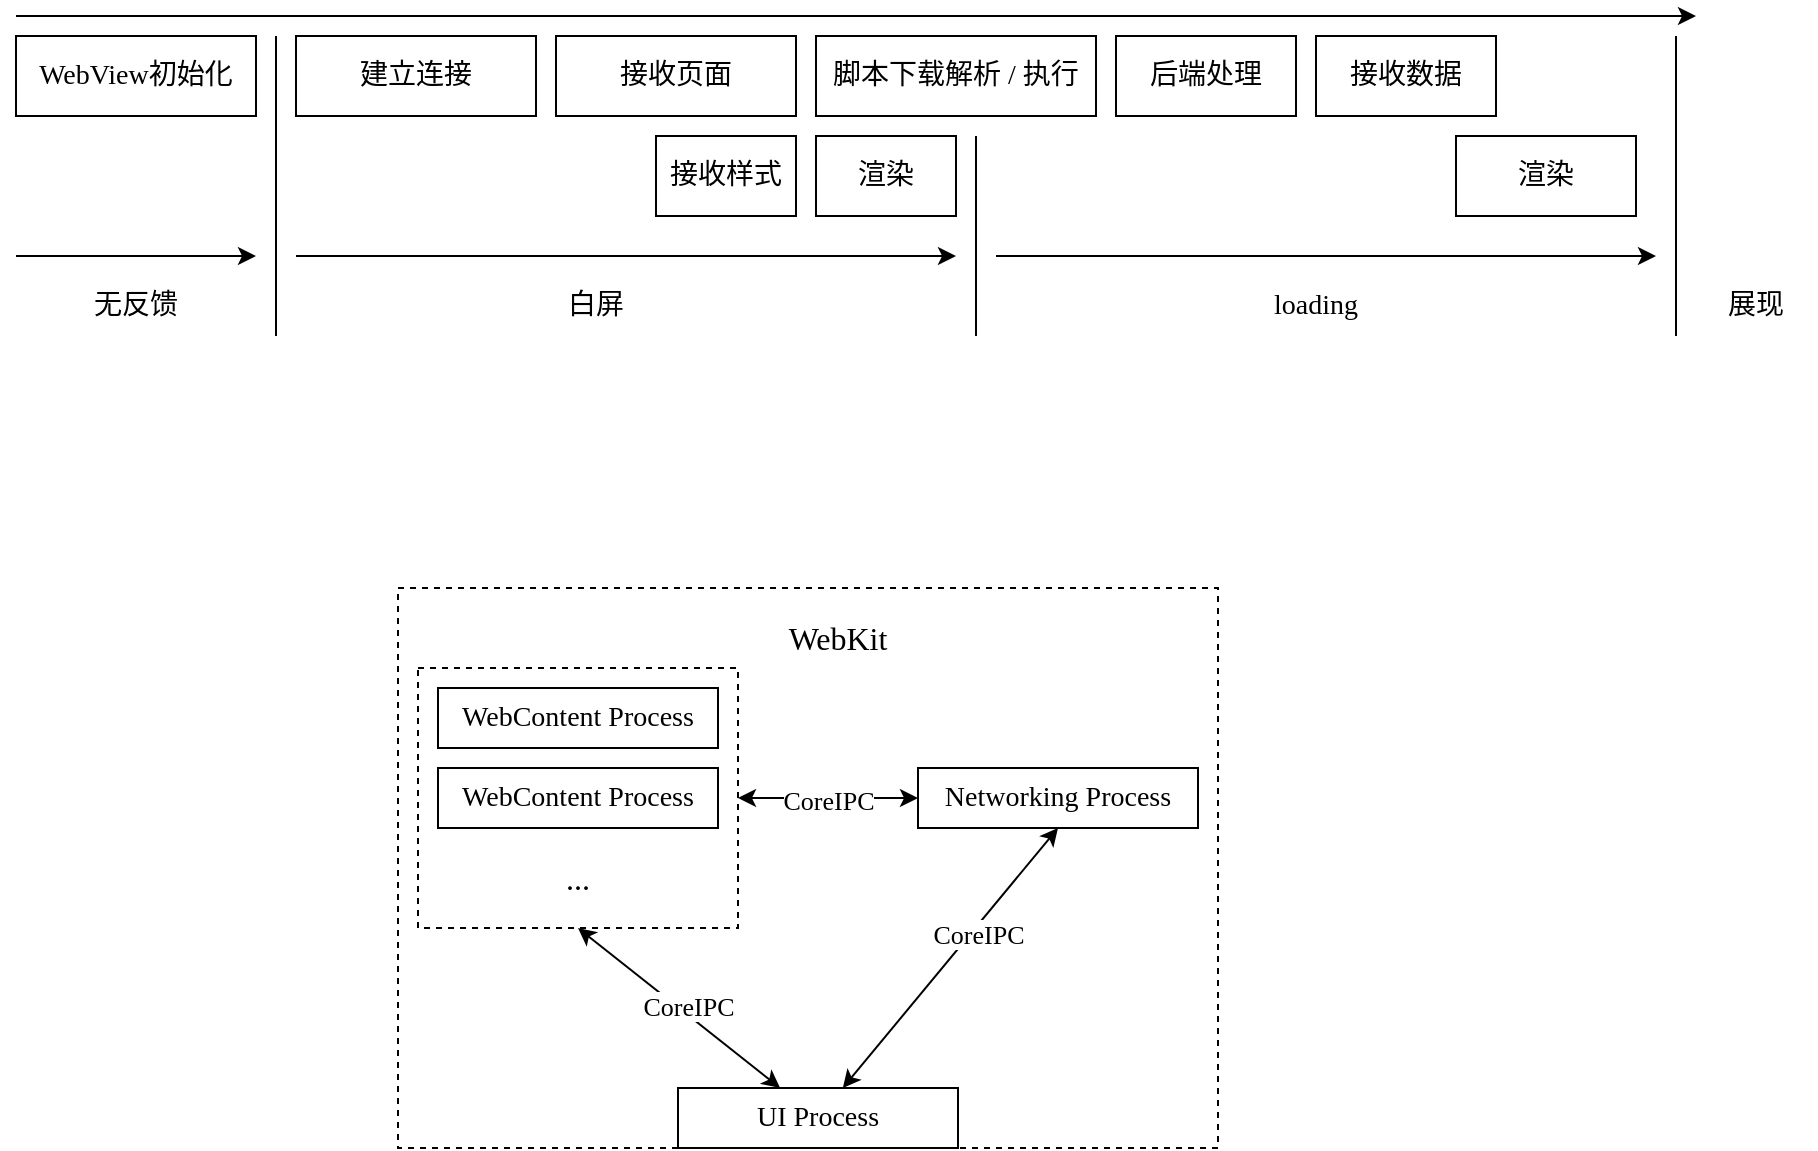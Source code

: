 <mxfile version="20.8.3" type="github">
  <diagram id="prtHgNgQTEPvFCAcTncT" name="Page-1">
    <mxGraphModel dx="1024" dy="496" grid="0" gridSize="10" guides="1" tooltips="1" connect="1" arrows="1" fold="1" page="0" pageScale="1" pageWidth="827" pageHeight="1169" math="0" shadow="0">
      <root>
        <mxCell id="0" />
        <mxCell id="1" parent="0" />
        <mxCell id="BCb-Wsckc3-ovvhmENYA-1" value="" style="endArrow=classic;html=1;rounded=0;" parent="1" edge="1">
          <mxGeometry width="50" height="50" relative="1" as="geometry">
            <mxPoint x="79" y="234" as="sourcePoint" />
            <mxPoint x="919" y="234" as="targetPoint" />
          </mxGeometry>
        </mxCell>
        <mxCell id="BCb-Wsckc3-ovvhmENYA-2" value="WebView初始化" style="rounded=0;whiteSpace=wrap;html=1;fontSize=14;fontFamily=Times New Roman;" parent="1" vertex="1">
          <mxGeometry x="79" y="244" width="120" height="40" as="geometry" />
        </mxCell>
        <mxCell id="BCb-Wsckc3-ovvhmENYA-3" value="建立连接" style="rounded=0;whiteSpace=wrap;html=1;fontSize=14;fontFamily=Times New Roman;" parent="1" vertex="1">
          <mxGeometry x="219" y="244" width="120" height="40" as="geometry" />
        </mxCell>
        <mxCell id="BCb-Wsckc3-ovvhmENYA-4" value="" style="endArrow=none;html=1;rounded=0;fontFamily=Times New Roman;fontSize=14;" parent="1" edge="1">
          <mxGeometry width="50" height="50" relative="1" as="geometry">
            <mxPoint x="209" y="394" as="sourcePoint" />
            <mxPoint x="209" y="244" as="targetPoint" />
          </mxGeometry>
        </mxCell>
        <mxCell id="BCb-Wsckc3-ovvhmENYA-5" value="" style="endArrow=classic;html=1;rounded=0;fontFamily=Times New Roman;fontSize=14;" parent="1" edge="1">
          <mxGeometry width="50" height="50" relative="1" as="geometry">
            <mxPoint x="79" y="354" as="sourcePoint" />
            <mxPoint x="199" y="354" as="targetPoint" />
          </mxGeometry>
        </mxCell>
        <mxCell id="BCb-Wsckc3-ovvhmENYA-6" value="无反馈" style="text;html=1;strokeColor=none;fillColor=none;align=center;verticalAlign=middle;whiteSpace=wrap;rounded=0;fontFamily=Times New Roman;fontSize=14;" parent="1" vertex="1">
          <mxGeometry x="109" y="364" width="60" height="30" as="geometry" />
        </mxCell>
        <mxCell id="6hZXc3N0psQglXJOi1we-1" value="接收页面" style="rounded=0;whiteSpace=wrap;html=1;fontSize=14;fontFamily=Times New Roman;" parent="1" vertex="1">
          <mxGeometry x="349" y="244" width="120" height="40" as="geometry" />
        </mxCell>
        <mxCell id="6hZXc3N0psQglXJOi1we-2" value="接收样式" style="rounded=0;whiteSpace=wrap;html=1;fontSize=14;fontFamily=Times New Roman;" parent="1" vertex="1">
          <mxGeometry x="399" y="294" width="70" height="40" as="geometry" />
        </mxCell>
        <mxCell id="6hZXc3N0psQglXJOi1we-3" value="渲染" style="rounded=0;whiteSpace=wrap;html=1;fontSize=14;fontFamily=Times New Roman;" parent="1" vertex="1">
          <mxGeometry x="479" y="294" width="70" height="40" as="geometry" />
        </mxCell>
        <mxCell id="6hZXc3N0psQglXJOi1we-4" value="" style="endArrow=none;html=1;rounded=0;fontFamily=Times New Roman;fontSize=14;" parent="1" edge="1">
          <mxGeometry width="50" height="50" relative="1" as="geometry">
            <mxPoint x="559" y="394" as="sourcePoint" />
            <mxPoint x="559" y="294" as="targetPoint" />
          </mxGeometry>
        </mxCell>
        <mxCell id="6hZXc3N0psQglXJOi1we-5" value="" style="endArrow=classic;html=1;rounded=0;fontFamily=Times New Roman;fontSize=14;" parent="1" edge="1">
          <mxGeometry width="50" height="50" relative="1" as="geometry">
            <mxPoint x="219" y="354" as="sourcePoint" />
            <mxPoint x="549" y="354" as="targetPoint" />
          </mxGeometry>
        </mxCell>
        <mxCell id="6hZXc3N0psQglXJOi1we-6" value="白屏" style="text;html=1;strokeColor=none;fillColor=none;align=center;verticalAlign=middle;whiteSpace=wrap;rounded=0;fontFamily=Times New Roman;fontSize=14;" parent="1" vertex="1">
          <mxGeometry x="339" y="364" width="60" height="30" as="geometry" />
        </mxCell>
        <mxCell id="6hZXc3N0psQglXJOi1we-8" value="脚本下载解析 / 执行" style="rounded=0;whiteSpace=wrap;html=1;fontSize=14;fontFamily=Times New Roman;" parent="1" vertex="1">
          <mxGeometry x="479" y="244" width="140" height="40" as="geometry" />
        </mxCell>
        <mxCell id="6hZXc3N0psQglXJOi1we-9" value="后端处理" style="rounded=0;whiteSpace=wrap;html=1;fontSize=14;fontFamily=Times New Roman;" parent="1" vertex="1">
          <mxGeometry x="629" y="244" width="90" height="40" as="geometry" />
        </mxCell>
        <mxCell id="6hZXc3N0psQglXJOi1we-10" value="接收数据" style="rounded=0;whiteSpace=wrap;html=1;fontSize=14;fontFamily=Times New Roman;" parent="1" vertex="1">
          <mxGeometry x="729" y="244" width="90" height="40" as="geometry" />
        </mxCell>
        <mxCell id="6hZXc3N0psQglXJOi1we-11" value="渲染" style="rounded=0;whiteSpace=wrap;html=1;fontSize=14;fontFamily=Times New Roman;" parent="1" vertex="1">
          <mxGeometry x="799" y="294" width="90" height="40" as="geometry" />
        </mxCell>
        <mxCell id="6hZXc3N0psQglXJOi1we-12" value="" style="endArrow=classic;html=1;rounded=0;fontFamily=Times New Roman;fontSize=14;" parent="1" edge="1">
          <mxGeometry width="50" height="50" relative="1" as="geometry">
            <mxPoint x="569" y="354" as="sourcePoint" />
            <mxPoint x="899" y="354" as="targetPoint" />
          </mxGeometry>
        </mxCell>
        <mxCell id="6hZXc3N0psQglXJOi1we-13" value="loading" style="text;html=1;strokeColor=none;fillColor=none;align=center;verticalAlign=middle;whiteSpace=wrap;rounded=0;fontFamily=Times New Roman;fontSize=14;" parent="1" vertex="1">
          <mxGeometry x="699" y="364" width="60" height="30" as="geometry" />
        </mxCell>
        <mxCell id="6hZXc3N0psQglXJOi1we-14" value="" style="endArrow=none;html=1;rounded=0;fontFamily=Times New Roman;fontSize=14;" parent="1" edge="1">
          <mxGeometry width="50" height="50" relative="1" as="geometry">
            <mxPoint x="909" y="394" as="sourcePoint" />
            <mxPoint x="909" y="244" as="targetPoint" />
            <Array as="points" />
          </mxGeometry>
        </mxCell>
        <mxCell id="6hZXc3N0psQglXJOi1we-15" value="展现" style="text;html=1;strokeColor=none;fillColor=none;align=center;verticalAlign=middle;whiteSpace=wrap;rounded=0;fontFamily=Times New Roman;fontSize=14;" parent="1" vertex="1">
          <mxGeometry x="919" y="364" width="60" height="30" as="geometry" />
        </mxCell>
        <mxCell id="6hZXc3N0psQglXJOi1we-16" value="" style="rounded=0;whiteSpace=wrap;html=1;labelBorderColor=none;dashed=1;" parent="1" vertex="1">
          <mxGeometry x="270" y="520" width="410" height="280" as="geometry" />
        </mxCell>
        <mxCell id="6hZXc3N0psQglXJOi1we-18" value="WebKit" style="text;html=1;strokeColor=none;fillColor=none;align=center;verticalAlign=middle;whiteSpace=wrap;rounded=0;fontFamily=Times New Roman;fontSize=16;" parent="1" vertex="1">
          <mxGeometry x="460" y="530" width="60" height="30" as="geometry" />
        </mxCell>
        <mxCell id="6hZXc3N0psQglXJOi1we-19" value="" style="rounded=0;whiteSpace=wrap;html=1;labelBorderColor=none;dashed=1;" parent="1" vertex="1">
          <mxGeometry x="280" y="560" width="160" height="130" as="geometry" />
        </mxCell>
        <mxCell id="6hZXc3N0psQglXJOi1we-22" value="WebContent Process" style="rounded=0;whiteSpace=wrap;html=1;labelBorderColor=none;fontSize=14;fontFamily=Times New Roman;" parent="1" vertex="1">
          <mxGeometry x="290" y="570" width="140" height="30" as="geometry" />
        </mxCell>
        <mxCell id="6hZXc3N0psQglXJOi1we-24" value="WebContent Process" style="rounded=0;whiteSpace=wrap;html=1;labelBorderColor=none;fontSize=14;fontFamily=Times New Roman;" parent="1" vertex="1">
          <mxGeometry x="290" y="610" width="140" height="30" as="geometry" />
        </mxCell>
        <mxCell id="6hZXc3N0psQglXJOi1we-26" value="..." style="text;html=1;strokeColor=none;fillColor=none;align=center;verticalAlign=middle;whiteSpace=wrap;rounded=0;labelBorderColor=none;fontFamily=Times New Roman;fontSize=16;" parent="1" vertex="1">
          <mxGeometry x="330" y="650" width="60" height="30" as="geometry" />
        </mxCell>
        <mxCell id="6hZXc3N0psQglXJOi1we-35" value="&lt;font style=&quot;font-size: 13px;&quot;&gt;CoreIPC&lt;/font&gt;" style="edgeStyle=none;rounded=0;orthogonalLoop=1;jettySize=auto;html=1;entryX=1;entryY=0.5;entryDx=0;entryDy=0;fontFamily=Times New Roman;fontSize=16;startArrow=classic;startFill=1;" parent="1" source="6hZXc3N0psQglXJOi1we-28" target="6hZXc3N0psQglXJOi1we-19" edge="1">
          <mxGeometry x="0.004" relative="1" as="geometry">
            <mxPoint as="offset" />
          </mxGeometry>
        </mxCell>
        <mxCell id="6hZXc3N0psQglXJOi1we-28" value="Networking Process" style="rounded=0;whiteSpace=wrap;html=1;labelBorderColor=none;fontSize=14;fontFamily=Times New Roman;" parent="1" vertex="1">
          <mxGeometry x="530" y="610" width="140" height="30" as="geometry" />
        </mxCell>
        <mxCell id="6hZXc3N0psQglXJOi1we-30" style="rounded=0;orthogonalLoop=1;jettySize=auto;html=1;entryX=0.5;entryY=1;entryDx=0;entryDy=0;fontFamily=Times New Roman;fontSize=16;startArrow=classic;startFill=1;" parent="1" source="6hZXc3N0psQglXJOi1we-27" target="6hZXc3N0psQglXJOi1we-28" edge="1">
          <mxGeometry relative="1" as="geometry" />
        </mxCell>
        <mxCell id="6hZXc3N0psQglXJOi1we-31" value="CoreIPC" style="edgeLabel;html=1;align=center;verticalAlign=middle;resizable=0;points=[];fontSize=13;fontFamily=Times New Roman;" parent="6hZXc3N0psQglXJOi1we-30" vertex="1" connectable="0">
          <mxGeometry x="0.213" y="-2" relative="1" as="geometry">
            <mxPoint as="offset" />
          </mxGeometry>
        </mxCell>
        <mxCell id="6hZXc3N0psQglXJOi1we-34" style="edgeStyle=none;rounded=0;orthogonalLoop=1;jettySize=auto;html=1;entryX=0.5;entryY=1;entryDx=0;entryDy=0;fontFamily=Times New Roman;fontSize=16;startArrow=classic;startFill=1;" parent="1" source="6hZXc3N0psQglXJOi1we-27" target="6hZXc3N0psQglXJOi1we-19" edge="1">
          <mxGeometry relative="1" as="geometry" />
        </mxCell>
        <mxCell id="6hZXc3N0psQglXJOi1we-36" value="CoreIPC" style="edgeLabel;html=1;align=center;verticalAlign=middle;resizable=0;points=[];fontSize=13;fontFamily=Times New Roman;" parent="6hZXc3N0psQglXJOi1we-34" vertex="1" connectable="0">
          <mxGeometry x="-0.041" y="-3" relative="1" as="geometry">
            <mxPoint as="offset" />
          </mxGeometry>
        </mxCell>
        <mxCell id="6hZXc3N0psQglXJOi1we-27" value="UI Process" style="rounded=0;whiteSpace=wrap;html=1;labelBorderColor=none;fontSize=14;fontFamily=Times New Roman;" parent="1" vertex="1">
          <mxGeometry x="410" y="770" width="140" height="30" as="geometry" />
        </mxCell>
      </root>
    </mxGraphModel>
  </diagram>
</mxfile>
